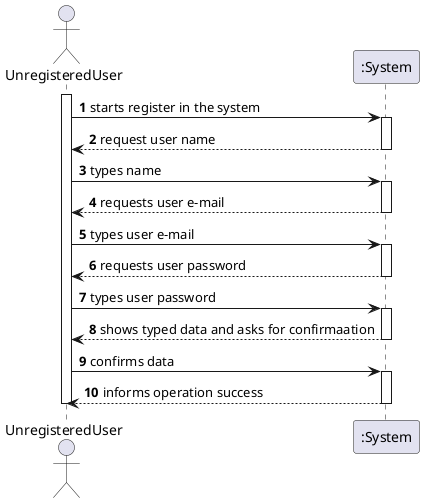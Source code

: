 @startuml

Actor UnregisteredUser as user
participant ":System" as ui

autonumber
activate user
user -> ui: starts register in the system
activate ui
ui --> user: request user name
deactivate ui
user -> ui: types name
activate ui
ui --> user: requests user e-mail
deactivate ui
user -> ui: types user e-mail
activate ui
ui --> user: requests user password
deactivate ui
user -> ui: types user password
activate ui
ui --> user: shows typed data and asks for confirmaation
deactivate ui
user -> ui: confirms data
activate ui
ui --> user: informs operation success
deactivate ui
deactivate user













































@enduml
